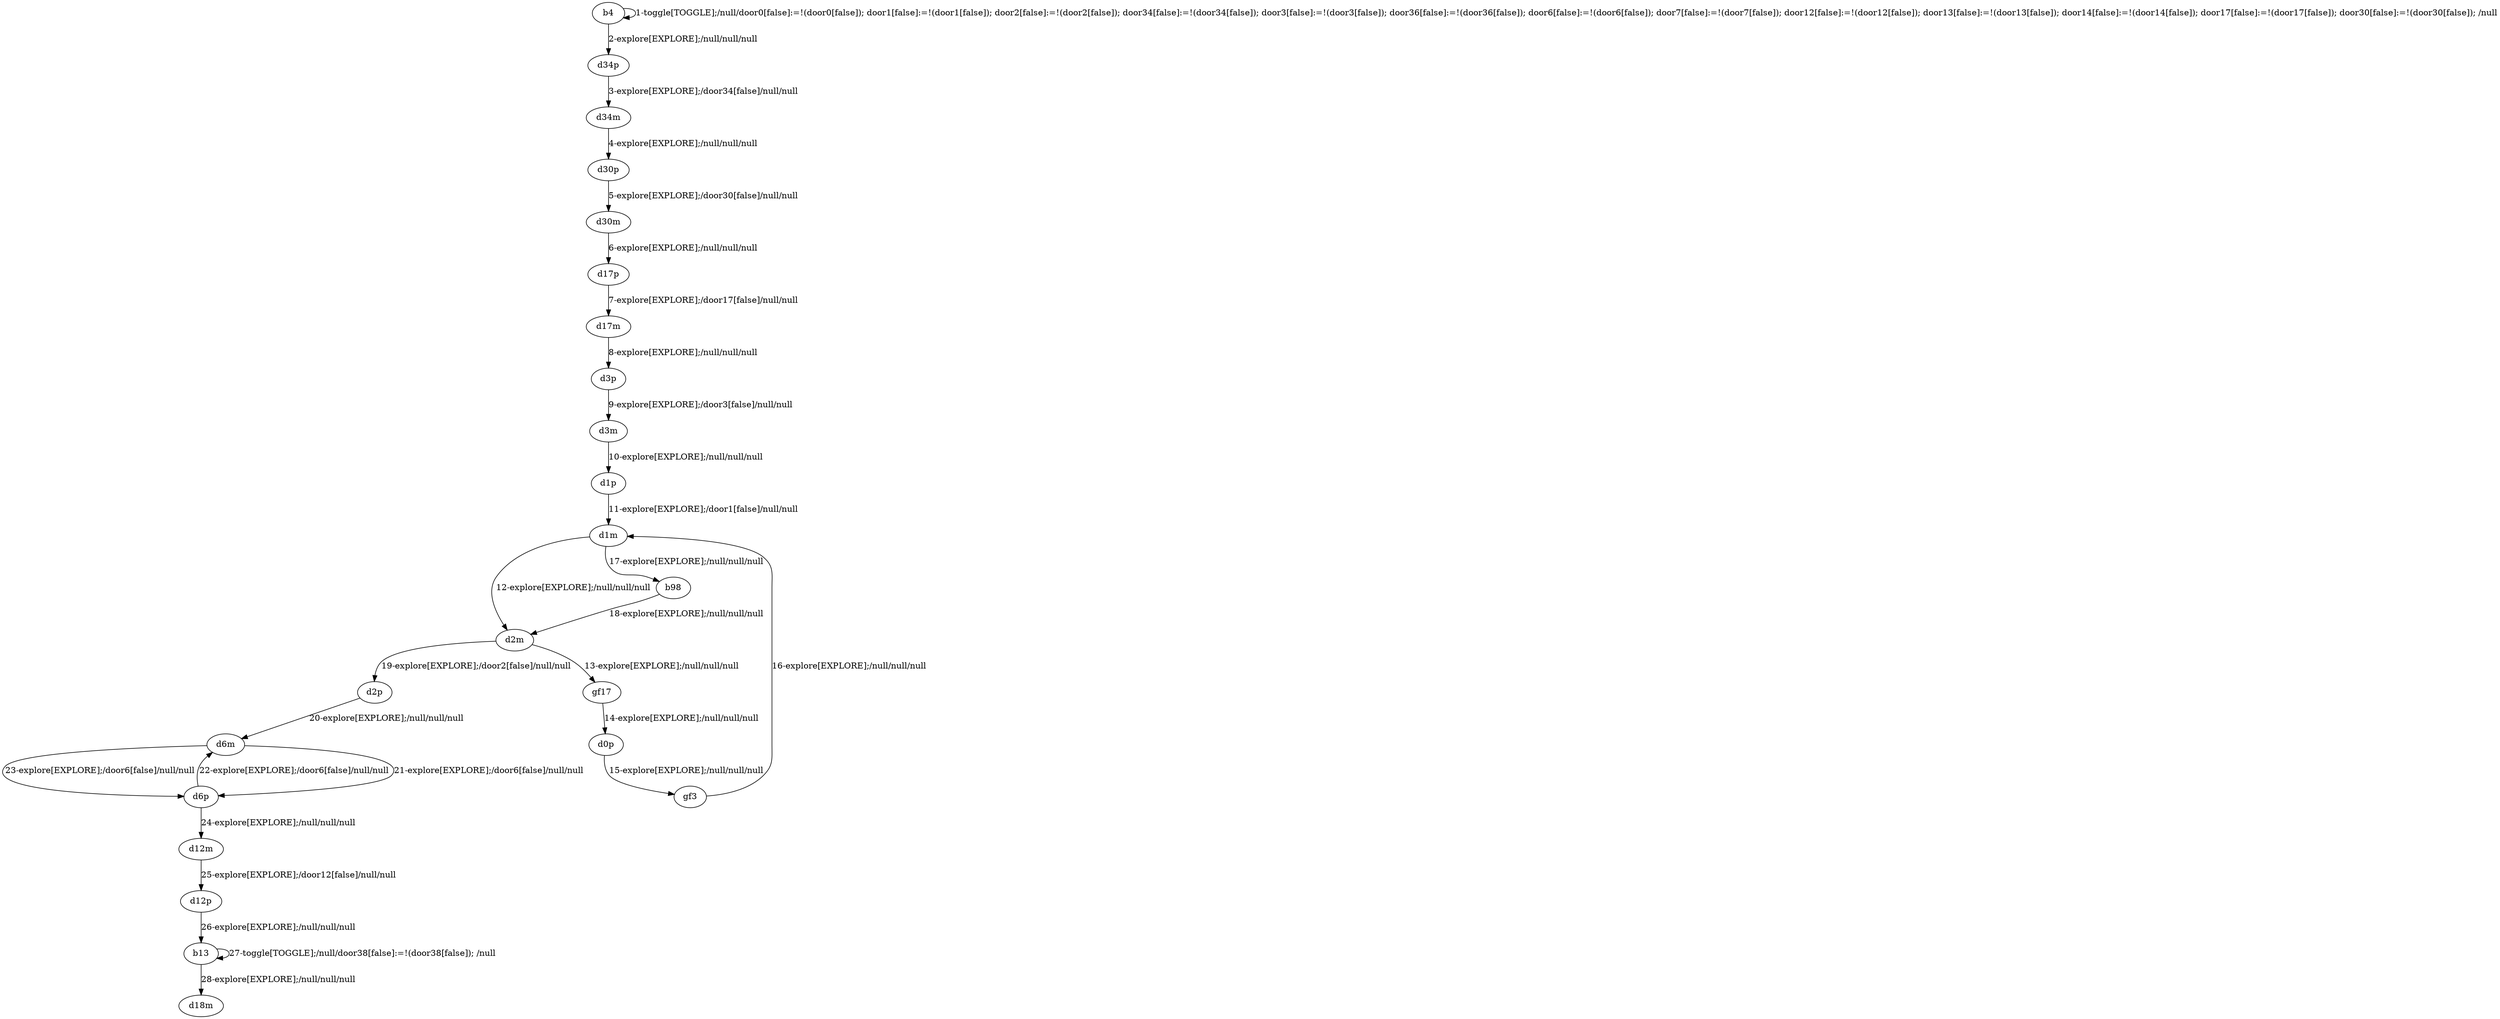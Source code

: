 # Total number of goals covered by this test: 1
# b13 --> d18m

digraph g {
"b4" -> "b4" [label = "1-toggle[TOGGLE];/null/door0[false]:=!(door0[false]); door1[false]:=!(door1[false]); door2[false]:=!(door2[false]); door34[false]:=!(door34[false]); door3[false]:=!(door3[false]); door36[false]:=!(door36[false]); door6[false]:=!(door6[false]); door7[false]:=!(door7[false]); door12[false]:=!(door12[false]); door13[false]:=!(door13[false]); door14[false]:=!(door14[false]); door17[false]:=!(door17[false]); door30[false]:=!(door30[false]); /null"];
"b4" -> "d34p" [label = "2-explore[EXPLORE];/null/null/null"];
"d34p" -> "d34m" [label = "3-explore[EXPLORE];/door34[false]/null/null"];
"d34m" -> "d30p" [label = "4-explore[EXPLORE];/null/null/null"];
"d30p" -> "d30m" [label = "5-explore[EXPLORE];/door30[false]/null/null"];
"d30m" -> "d17p" [label = "6-explore[EXPLORE];/null/null/null"];
"d17p" -> "d17m" [label = "7-explore[EXPLORE];/door17[false]/null/null"];
"d17m" -> "d3p" [label = "8-explore[EXPLORE];/null/null/null"];
"d3p" -> "d3m" [label = "9-explore[EXPLORE];/door3[false]/null/null"];
"d3m" -> "d1p" [label = "10-explore[EXPLORE];/null/null/null"];
"d1p" -> "d1m" [label = "11-explore[EXPLORE];/door1[false]/null/null"];
"d1m" -> "d2m" [label = "12-explore[EXPLORE];/null/null/null"];
"d2m" -> "gf17" [label = "13-explore[EXPLORE];/null/null/null"];
"gf17" -> "d0p" [label = "14-explore[EXPLORE];/null/null/null"];
"d0p" -> "gf3" [label = "15-explore[EXPLORE];/null/null/null"];
"gf3" -> "d1m" [label = "16-explore[EXPLORE];/null/null/null"];
"d1m" -> "b98" [label = "17-explore[EXPLORE];/null/null/null"];
"b98" -> "d2m" [label = "18-explore[EXPLORE];/null/null/null"];
"d2m" -> "d2p" [label = "19-explore[EXPLORE];/door2[false]/null/null"];
"d2p" -> "d6m" [label = "20-explore[EXPLORE];/null/null/null"];
"d6m" -> "d6p" [label = "21-explore[EXPLORE];/door6[false]/null/null"];
"d6p" -> "d6m" [label = "22-explore[EXPLORE];/door6[false]/null/null"];
"d6m" -> "d6p" [label = "23-explore[EXPLORE];/door6[false]/null/null"];
"d6p" -> "d12m" [label = "24-explore[EXPLORE];/null/null/null"];
"d12m" -> "d12p" [label = "25-explore[EXPLORE];/door12[false]/null/null"];
"d12p" -> "b13" [label = "26-explore[EXPLORE];/null/null/null"];
"b13" -> "b13" [label = "27-toggle[TOGGLE];/null/door38[false]:=!(door38[false]); /null"];
"b13" -> "d18m" [label = "28-explore[EXPLORE];/null/null/null"];
}